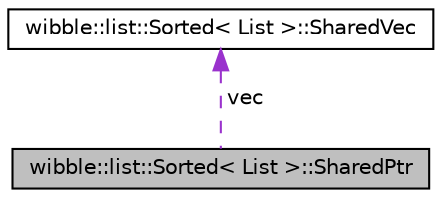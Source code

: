 digraph G
{
  edge [fontname="Helvetica",fontsize="10",labelfontname="Helvetica",labelfontsize="10"];
  node [fontname="Helvetica",fontsize="10",shape=record];
  Node1 [label="wibble::list::Sorted\< List \>::SharedPtr",height=0.2,width=0.4,color="black", fillcolor="grey75", style="filled" fontcolor="black"];
  Node2 -> Node1 [dir="back",color="darkorchid3",fontsize="10",style="dashed",label=" vec" ,fontname="Helvetica"];
  Node2 [label="wibble::list::Sorted\< List \>::SharedVec",height=0.2,width=0.4,color="black", fillcolor="white", style="filled",URL="$structwibble_1_1list_1_1Sorted_1_1SharedVec.html"];
}
